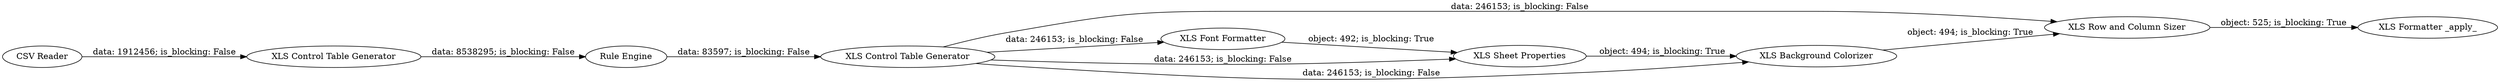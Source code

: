digraph {
	"4515206943738304364_16" [label="XLS Row and Column Sizer"]
	"4515206943738304364_1" [label="CSV Reader"]
	"4515206943738304364_9" [label="XLS Font Formatter"]
	"4515206943738304364_12" [label="XLS Background Colorizer"]
	"4515206943738304364_15" [label="Rule Engine"]
	"4515206943738304364_8" [label="XLS Sheet Properties"]
	"4515206943738304364_14" [label="XLS Formatter _apply_"]
	"4515206943738304364_3" [label="XLS Control Table Generator"]
	"4515206943738304364_4" [label="XLS Control Table Generator"]
	"4515206943738304364_4" -> "4515206943738304364_8" [label="data: 246153; is_blocking: False"]
	"4515206943738304364_9" -> "4515206943738304364_8" [label="object: 492; is_blocking: True"]
	"4515206943738304364_15" -> "4515206943738304364_4" [label="data: 83597; is_blocking: False"]
	"4515206943738304364_4" -> "4515206943738304364_16" [label="data: 246153; is_blocking: False"]
	"4515206943738304364_4" -> "4515206943738304364_12" [label="data: 246153; is_blocking: False"]
	"4515206943738304364_1" -> "4515206943738304364_3" [label="data: 1912456; is_blocking: False"]
	"4515206943738304364_16" -> "4515206943738304364_14" [label="object: 525; is_blocking: True"]
	"4515206943738304364_3" -> "4515206943738304364_15" [label="data: 8538295; is_blocking: False"]
	"4515206943738304364_4" -> "4515206943738304364_9" [label="data: 246153; is_blocking: False"]
	"4515206943738304364_12" -> "4515206943738304364_16" [label="object: 494; is_blocking: True"]
	"4515206943738304364_8" -> "4515206943738304364_12" [label="object: 494; is_blocking: True"]
	rankdir=LR
}

